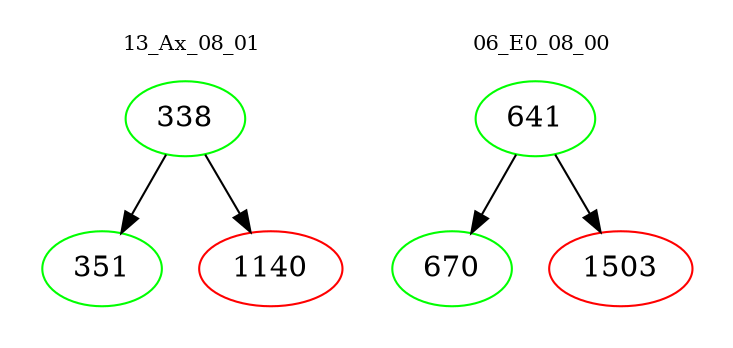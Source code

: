 digraph{
subgraph cluster_0 {
color = white
label = "13_Ax_08_01";
fontsize=10;
T0_338 [label="338", color="green"]
T0_338 -> T0_351 [color="black"]
T0_351 [label="351", color="green"]
T0_338 -> T0_1140 [color="black"]
T0_1140 [label="1140", color="red"]
}
subgraph cluster_1 {
color = white
label = "06_E0_08_00";
fontsize=10;
T1_641 [label="641", color="green"]
T1_641 -> T1_670 [color="black"]
T1_670 [label="670", color="green"]
T1_641 -> T1_1503 [color="black"]
T1_1503 [label="1503", color="red"]
}
}
